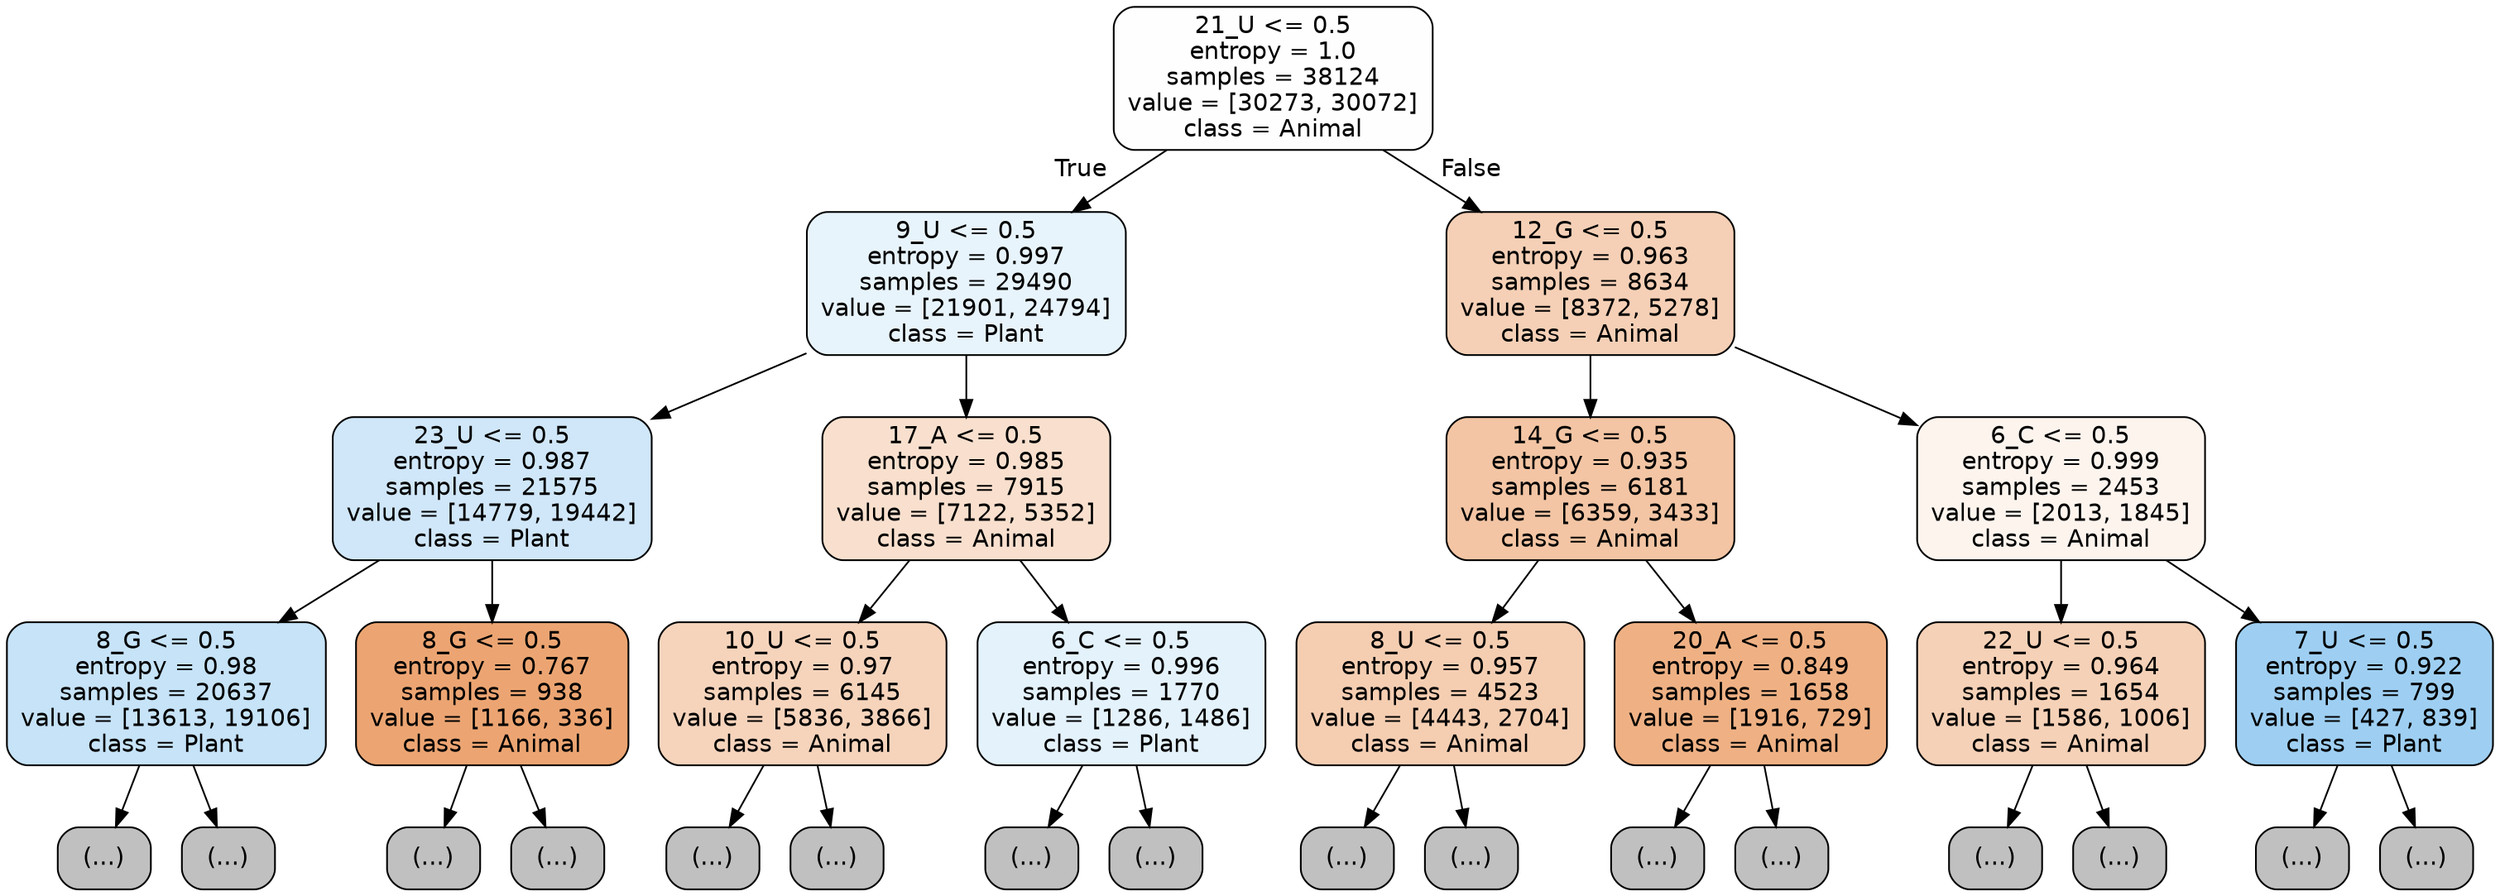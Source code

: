 digraph Tree {
node [shape=box, style="filled, rounded", color="black", fontname="helvetica"] ;
edge [fontname="helvetica"] ;
0 [label="21_U <= 0.5\nentropy = 1.0\nsamples = 38124\nvalue = [30273, 30072]\nclass = Animal", fillcolor="#fffefe"] ;
1 [label="9_U <= 0.5\nentropy = 0.997\nsamples = 29490\nvalue = [21901, 24794]\nclass = Plant", fillcolor="#e8f4fc"] ;
0 -> 1 [labeldistance=2.5, labelangle=45, headlabel="True"] ;
2 [label="23_U <= 0.5\nentropy = 0.987\nsamples = 21575\nvalue = [14779, 19442]\nclass = Plant", fillcolor="#d0e7f9"] ;
1 -> 2 ;
3 [label="8_G <= 0.5\nentropy = 0.98\nsamples = 20637\nvalue = [13613, 19106]\nclass = Plant", fillcolor="#c6e3f8"] ;
2 -> 3 ;
4 [label="(...)", fillcolor="#C0C0C0"] ;
3 -> 4 ;
6603 [label="(...)", fillcolor="#C0C0C0"] ;
3 -> 6603 ;
9164 [label="8_G <= 0.5\nentropy = 0.767\nsamples = 938\nvalue = [1166, 336]\nclass = Animal", fillcolor="#eca572"] ;
2 -> 9164 ;
9165 [label="(...)", fillcolor="#C0C0C0"] ;
9164 -> 9165 ;
9478 [label="(...)", fillcolor="#C0C0C0"] ;
9164 -> 9478 ;
9585 [label="17_A <= 0.5\nentropy = 0.985\nsamples = 7915\nvalue = [7122, 5352]\nclass = Animal", fillcolor="#f9e0ce"] ;
1 -> 9585 ;
9586 [label="10_U <= 0.5\nentropy = 0.97\nsamples = 6145\nvalue = [5836, 3866]\nclass = Animal", fillcolor="#f6d4bc"] ;
9585 -> 9586 ;
9587 [label="(...)", fillcolor="#C0C0C0"] ;
9586 -> 9587 ;
11616 [label="(...)", fillcolor="#C0C0C0"] ;
9586 -> 11616 ;
12507 [label="6_C <= 0.5\nentropy = 0.996\nsamples = 1770\nvalue = [1286, 1486]\nclass = Plant", fillcolor="#e4f2fc"] ;
9585 -> 12507 ;
12508 [label="(...)", fillcolor="#C0C0C0"] ;
12507 -> 12508 ;
13187 [label="(...)", fillcolor="#C0C0C0"] ;
12507 -> 13187 ;
13366 [label="12_G <= 0.5\nentropy = 0.963\nsamples = 8634\nvalue = [8372, 5278]\nclass = Animal", fillcolor="#f5d0b6"] ;
0 -> 13366 [labeldistance=2.5, labelangle=-45, headlabel="False"] ;
13367 [label="14_G <= 0.5\nentropy = 0.935\nsamples = 6181\nvalue = [6359, 3433]\nclass = Animal", fillcolor="#f3c5a4"] ;
13366 -> 13367 ;
13368 [label="8_U <= 0.5\nentropy = 0.957\nsamples = 4523\nvalue = [4443, 2704]\nclass = Animal", fillcolor="#f5ceb2"] ;
13367 -> 13368 ;
13369 [label="(...)", fillcolor="#C0C0C0"] ;
13368 -> 13369 ;
14840 [label="(...)", fillcolor="#C0C0C0"] ;
13368 -> 14840 ;
15453 [label="20_A <= 0.5\nentropy = 0.849\nsamples = 1658\nvalue = [1916, 729]\nclass = Animal", fillcolor="#efb184"] ;
13367 -> 15453 ;
15454 [label="(...)", fillcolor="#C0C0C0"] ;
15453 -> 15454 ;
16045 [label="(...)", fillcolor="#C0C0C0"] ;
15453 -> 16045 ;
16230 [label="6_C <= 0.5\nentropy = 0.999\nsamples = 2453\nvalue = [2013, 1845]\nclass = Animal", fillcolor="#fdf4ee"] ;
13366 -> 16230 ;
16231 [label="22_U <= 0.5\nentropy = 0.964\nsamples = 1654\nvalue = [1586, 1006]\nclass = Animal", fillcolor="#f5d1b7"] ;
16230 -> 16231 ;
16232 [label="(...)", fillcolor="#C0C0C0"] ;
16231 -> 16232 ;
16909 [label="(...)", fillcolor="#C0C0C0"] ;
16231 -> 16909 ;
17014 [label="7_U <= 0.5\nentropy = 0.922\nsamples = 799\nvalue = [427, 839]\nclass = Plant", fillcolor="#9ecff2"] ;
16230 -> 17014 ;
17015 [label="(...)", fillcolor="#C0C0C0"] ;
17014 -> 17015 ;
17160 [label="(...)", fillcolor="#C0C0C0"] ;
17014 -> 17160 ;
}